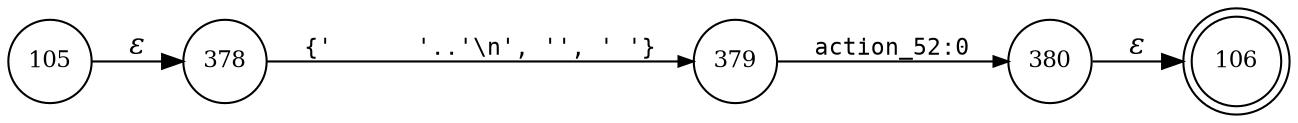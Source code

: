 digraph ATN {
rankdir=LR;
s106[fontsize=11, label="106", shape=doublecircle, fixedsize=true, width=.6];
s380[fontsize=11,label="380", shape=circle, fixedsize=true, width=.55, peripheries=1];
s379[fontsize=11,label="379", shape=circle, fixedsize=true, width=.55, peripheries=1];
s378[fontsize=11,label="378", shape=circle, fixedsize=true, width=.55, peripheries=1];
s105[fontsize=11,label="105", shape=circle, fixedsize=true, width=.55, peripheries=1];
s105 -> s378 [fontname="Times-Italic", label="&epsilon;"];
s378 -> s379 [fontsize=11, fontname="Courier", arrowsize=.7, label = "{'	'..'\\n', '', ' '}", arrowhead = normal];
s379 -> s380 [fontsize=11, fontname="Courier", arrowsize=.7, label = "action_52:0", arrowhead = normal];
s380 -> s106 [fontname="Times-Italic", label="&epsilon;"];
}
